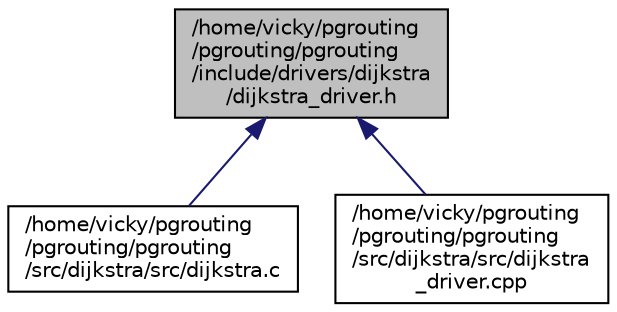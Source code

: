 digraph "/home/vicky/pgrouting/pgrouting/pgrouting/include/drivers/dijkstra/dijkstra_driver.h"
{
  edge [fontname="Helvetica",fontsize="10",labelfontname="Helvetica",labelfontsize="10"];
  node [fontname="Helvetica",fontsize="10",shape=record];
  Node1 [label="/home/vicky/pgrouting\l/pgrouting/pgrouting\l/include/drivers/dijkstra\l/dijkstra_driver.h",height=0.2,width=0.4,color="black", fillcolor="grey75", style="filled", fontcolor="black"];
  Node1 -> Node2 [dir="back",color="midnightblue",fontsize="10",style="solid",fontname="Helvetica"];
  Node2 [label="/home/vicky/pgrouting\l/pgrouting/pgrouting\l/src/dijkstra/src/dijkstra.c",height=0.2,width=0.4,color="black", fillcolor="white", style="filled",URL="$dijkstra_8c.html"];
  Node1 -> Node3 [dir="back",color="midnightblue",fontsize="10",style="solid",fontname="Helvetica"];
  Node3 [label="/home/vicky/pgrouting\l/pgrouting/pgrouting\l/src/dijkstra/src/dijkstra\l_driver.cpp",height=0.2,width=0.4,color="black", fillcolor="white", style="filled",URL="$dijkstra__driver_8cpp.html"];
}
